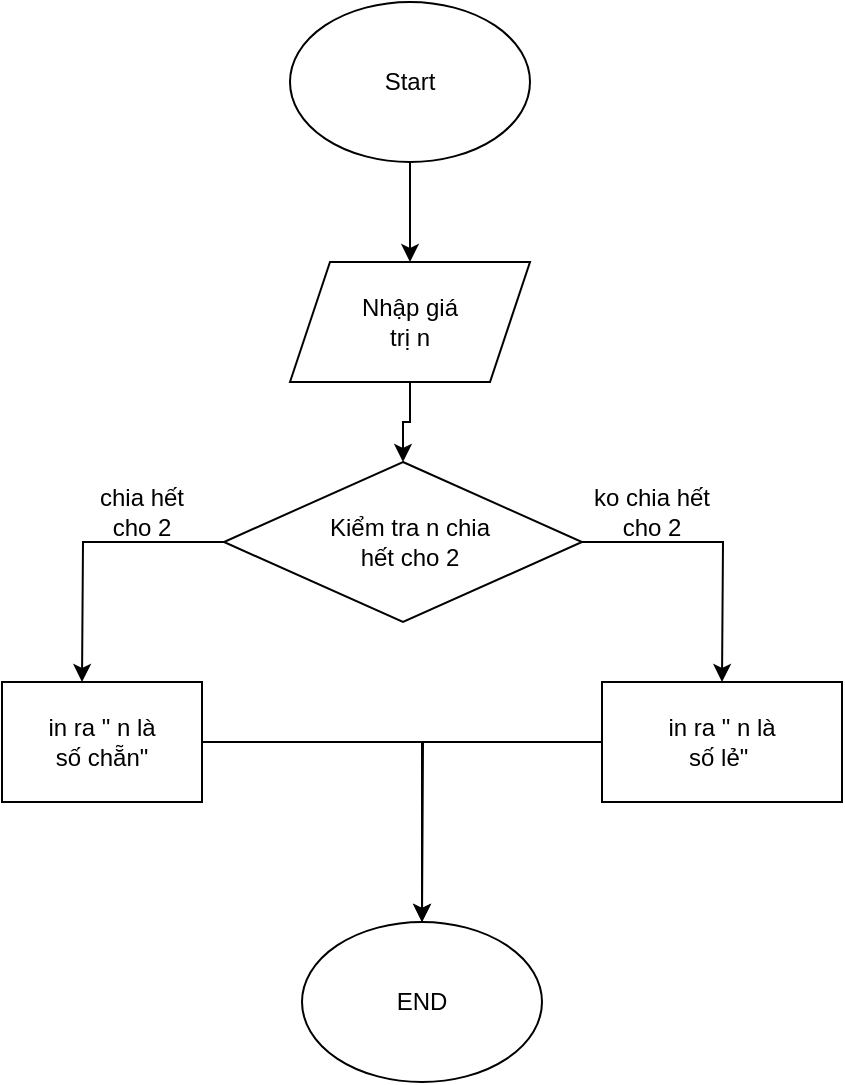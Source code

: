 <mxfile version="25.0.3">
  <diagram name="Trang-1" id="CGZ0g6OEc4XdjnEhHqfj">
    <mxGraphModel dx="714" dy="511" grid="1" gridSize="10" guides="1" tooltips="1" connect="1" arrows="1" fold="1" page="1" pageScale="1" pageWidth="827" pageHeight="1169" math="0" shadow="0">
      <root>
        <mxCell id="0" />
        <mxCell id="1" parent="0" />
        <mxCell id="NB-Zb7YQc9W9cPplQE56-35" style="edgeStyle=orthogonalEdgeStyle;rounded=0;orthogonalLoop=1;jettySize=auto;html=1;entryX=0.5;entryY=0;entryDx=0;entryDy=0;" edge="1" parent="1" source="NB-Zb7YQc9W9cPplQE56-1" target="NB-Zb7YQc9W9cPplQE56-34">
          <mxGeometry relative="1" as="geometry" />
        </mxCell>
        <mxCell id="NB-Zb7YQc9W9cPplQE56-1" value="" style="ellipse;whiteSpace=wrap;html=1;" vertex="1" parent="1">
          <mxGeometry x="294" width="120" height="80" as="geometry" />
        </mxCell>
        <mxCell id="NB-Zb7YQc9W9cPplQE56-33" value="&lt;font style=&quot;vertical-align: inherit;&quot;&gt;&lt;font style=&quot;vertical-align: inherit;&quot;&gt;Start&lt;/font&gt;&lt;/font&gt;" style="text;html=1;align=center;verticalAlign=middle;whiteSpace=wrap;rounded=0;" vertex="1" parent="1">
          <mxGeometry x="324" y="25" width="60" height="30" as="geometry" />
        </mxCell>
        <mxCell id="NB-Zb7YQc9W9cPplQE56-38" style="edgeStyle=orthogonalEdgeStyle;rounded=0;orthogonalLoop=1;jettySize=auto;html=1;entryX=0.5;entryY=0;entryDx=0;entryDy=0;" edge="1" parent="1" source="NB-Zb7YQc9W9cPplQE56-34" target="NB-Zb7YQc9W9cPplQE56-37">
          <mxGeometry relative="1" as="geometry" />
        </mxCell>
        <mxCell id="NB-Zb7YQc9W9cPplQE56-34" value="" style="shape=parallelogram;perimeter=parallelogramPerimeter;whiteSpace=wrap;html=1;fixedSize=1;" vertex="1" parent="1">
          <mxGeometry x="294" y="130" width="120" height="60" as="geometry" />
        </mxCell>
        <mxCell id="NB-Zb7YQc9W9cPplQE56-36" value="&lt;font style=&quot;vertical-align: inherit;&quot;&gt;&lt;font style=&quot;vertical-align: inherit;&quot;&gt;Nhập giá trị n&lt;/font&gt;&lt;/font&gt;" style="text;html=1;align=center;verticalAlign=middle;whiteSpace=wrap;rounded=0;" vertex="1" parent="1">
          <mxGeometry x="324" y="145" width="60" height="30" as="geometry" />
        </mxCell>
        <mxCell id="NB-Zb7YQc9W9cPplQE56-40" style="edgeStyle=orthogonalEdgeStyle;rounded=0;orthogonalLoop=1;jettySize=auto;html=1;exitX=0;exitY=0.5;exitDx=0;exitDy=0;" edge="1" parent="1" source="NB-Zb7YQc9W9cPplQE56-37">
          <mxGeometry relative="1" as="geometry">
            <mxPoint x="190" y="340" as="targetPoint" />
          </mxGeometry>
        </mxCell>
        <mxCell id="NB-Zb7YQc9W9cPplQE56-41" style="edgeStyle=orthogonalEdgeStyle;rounded=0;orthogonalLoop=1;jettySize=auto;html=1;" edge="1" parent="1" source="NB-Zb7YQc9W9cPplQE56-37">
          <mxGeometry relative="1" as="geometry">
            <mxPoint x="510" y="340" as="targetPoint" />
          </mxGeometry>
        </mxCell>
        <mxCell id="NB-Zb7YQc9W9cPplQE56-37" value="" style="rhombus;whiteSpace=wrap;html=1;" vertex="1" parent="1">
          <mxGeometry x="261" y="230" width="179" height="80" as="geometry" />
        </mxCell>
        <mxCell id="NB-Zb7YQc9W9cPplQE56-39" value="&lt;font style=&quot;vertical-align: inherit;&quot;&gt;&lt;font style=&quot;vertical-align: inherit;&quot;&gt;Kiểm tra n chia hết cho 2&lt;/font&gt;&lt;/font&gt;" style="text;html=1;align=center;verticalAlign=middle;whiteSpace=wrap;rounded=0;" vertex="1" parent="1">
          <mxGeometry x="309" y="255" width="90" height="30" as="geometry" />
        </mxCell>
        <mxCell id="NB-Zb7YQc9W9cPplQE56-43" value="&lt;font style=&quot;vertical-align: inherit;&quot;&gt;&lt;font style=&quot;vertical-align: inherit;&quot;&gt;chia hết cho 2&lt;/font&gt;&lt;/font&gt;" style="text;html=1;align=center;verticalAlign=middle;whiteSpace=wrap;rounded=0;" vertex="1" parent="1">
          <mxGeometry x="190" y="240" width="60" height="30" as="geometry" />
        </mxCell>
        <mxCell id="NB-Zb7YQc9W9cPplQE56-44" value="&lt;font style=&quot;vertical-align: inherit;&quot;&gt;&lt;font style=&quot;vertical-align: inherit;&quot;&gt;ko chia hết cho 2&lt;/font&gt;&lt;/font&gt;" style="text;html=1;align=center;verticalAlign=middle;whiteSpace=wrap;rounded=0;" vertex="1" parent="1">
          <mxGeometry x="440" y="240" width="70" height="30" as="geometry" />
        </mxCell>
        <mxCell id="NB-Zb7YQc9W9cPplQE56-52" style="edgeStyle=orthogonalEdgeStyle;rounded=0;orthogonalLoop=1;jettySize=auto;html=1;" edge="1" parent="1" source="NB-Zb7YQc9W9cPplQE56-47" target="NB-Zb7YQc9W9cPplQE56-51">
          <mxGeometry relative="1" as="geometry" />
        </mxCell>
        <mxCell id="NB-Zb7YQc9W9cPplQE56-47" value="" style="rounded=0;whiteSpace=wrap;html=1;" vertex="1" parent="1">
          <mxGeometry x="150" y="340" width="100" height="60" as="geometry" />
        </mxCell>
        <mxCell id="NB-Zb7YQc9W9cPplQE56-48" value="&lt;font style=&quot;vertical-align: inherit;&quot;&gt;&lt;font style=&quot;vertical-align: inherit;&quot;&gt;in ra &quot; n là số chẵn&quot;&lt;/font&gt;&lt;/font&gt;" style="text;html=1;align=center;verticalAlign=middle;whiteSpace=wrap;rounded=0;" vertex="1" parent="1">
          <mxGeometry x="170" y="355" width="60" height="30" as="geometry" />
        </mxCell>
        <mxCell id="NB-Zb7YQc9W9cPplQE56-53" style="edgeStyle=orthogonalEdgeStyle;rounded=0;orthogonalLoop=1;jettySize=auto;html=1;" edge="1" parent="1" source="NB-Zb7YQc9W9cPplQE56-50">
          <mxGeometry relative="1" as="geometry">
            <mxPoint x="360" y="460" as="targetPoint" />
          </mxGeometry>
        </mxCell>
        <mxCell id="NB-Zb7YQc9W9cPplQE56-50" value="" style="rounded=0;whiteSpace=wrap;html=1;" vertex="1" parent="1">
          <mxGeometry x="450" y="340" width="120" height="60" as="geometry" />
        </mxCell>
        <mxCell id="NB-Zb7YQc9W9cPplQE56-49" value="&lt;font style=&quot;vertical-align: inherit;&quot;&gt;&lt;font style=&quot;vertical-align: inherit;&quot;&gt;in ra &quot; n là số lẻ&quot;&amp;nbsp;&lt;/font&gt;&lt;/font&gt;" style="text;html=1;align=center;verticalAlign=middle;whiteSpace=wrap;rounded=0;shadow=1;" vertex="1" parent="1">
          <mxGeometry x="480" y="355" width="60" height="30" as="geometry" />
        </mxCell>
        <mxCell id="NB-Zb7YQc9W9cPplQE56-51" value="" style="ellipse;whiteSpace=wrap;html=1;" vertex="1" parent="1">
          <mxGeometry x="300" y="460" width="120" height="80" as="geometry" />
        </mxCell>
        <mxCell id="NB-Zb7YQc9W9cPplQE56-54" value="&lt;font style=&quot;vertical-align: inherit;&quot;&gt;&lt;font style=&quot;vertical-align: inherit;&quot;&gt;END&lt;/font&gt;&lt;/font&gt;" style="text;html=1;align=center;verticalAlign=middle;whiteSpace=wrap;rounded=0;" vertex="1" parent="1">
          <mxGeometry x="330" y="485" width="60" height="30" as="geometry" />
        </mxCell>
      </root>
    </mxGraphModel>
  </diagram>
</mxfile>
